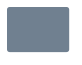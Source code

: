 @startuml

skinparam ClassBackgroundColor #SlateGrey
skinparam ClassFontColor #SlateGrey
skinparam ClassBorderColor #SlateGrey

skinparam ClassStereotypeFontSize 0
skinparam CircledCharacterFontSize 0
skinparam CircledCharacterRadius 0
skinparam ClassBorderThickness 0
skinparam Shadowing false

class Dummy

@enduml